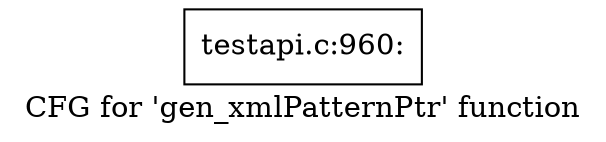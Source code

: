 digraph "CFG for 'gen_xmlPatternPtr' function" {
	label="CFG for 'gen_xmlPatternPtr' function";

	Node0x49b0650 [shape=record,label="{testapi.c:960:}"];
}
